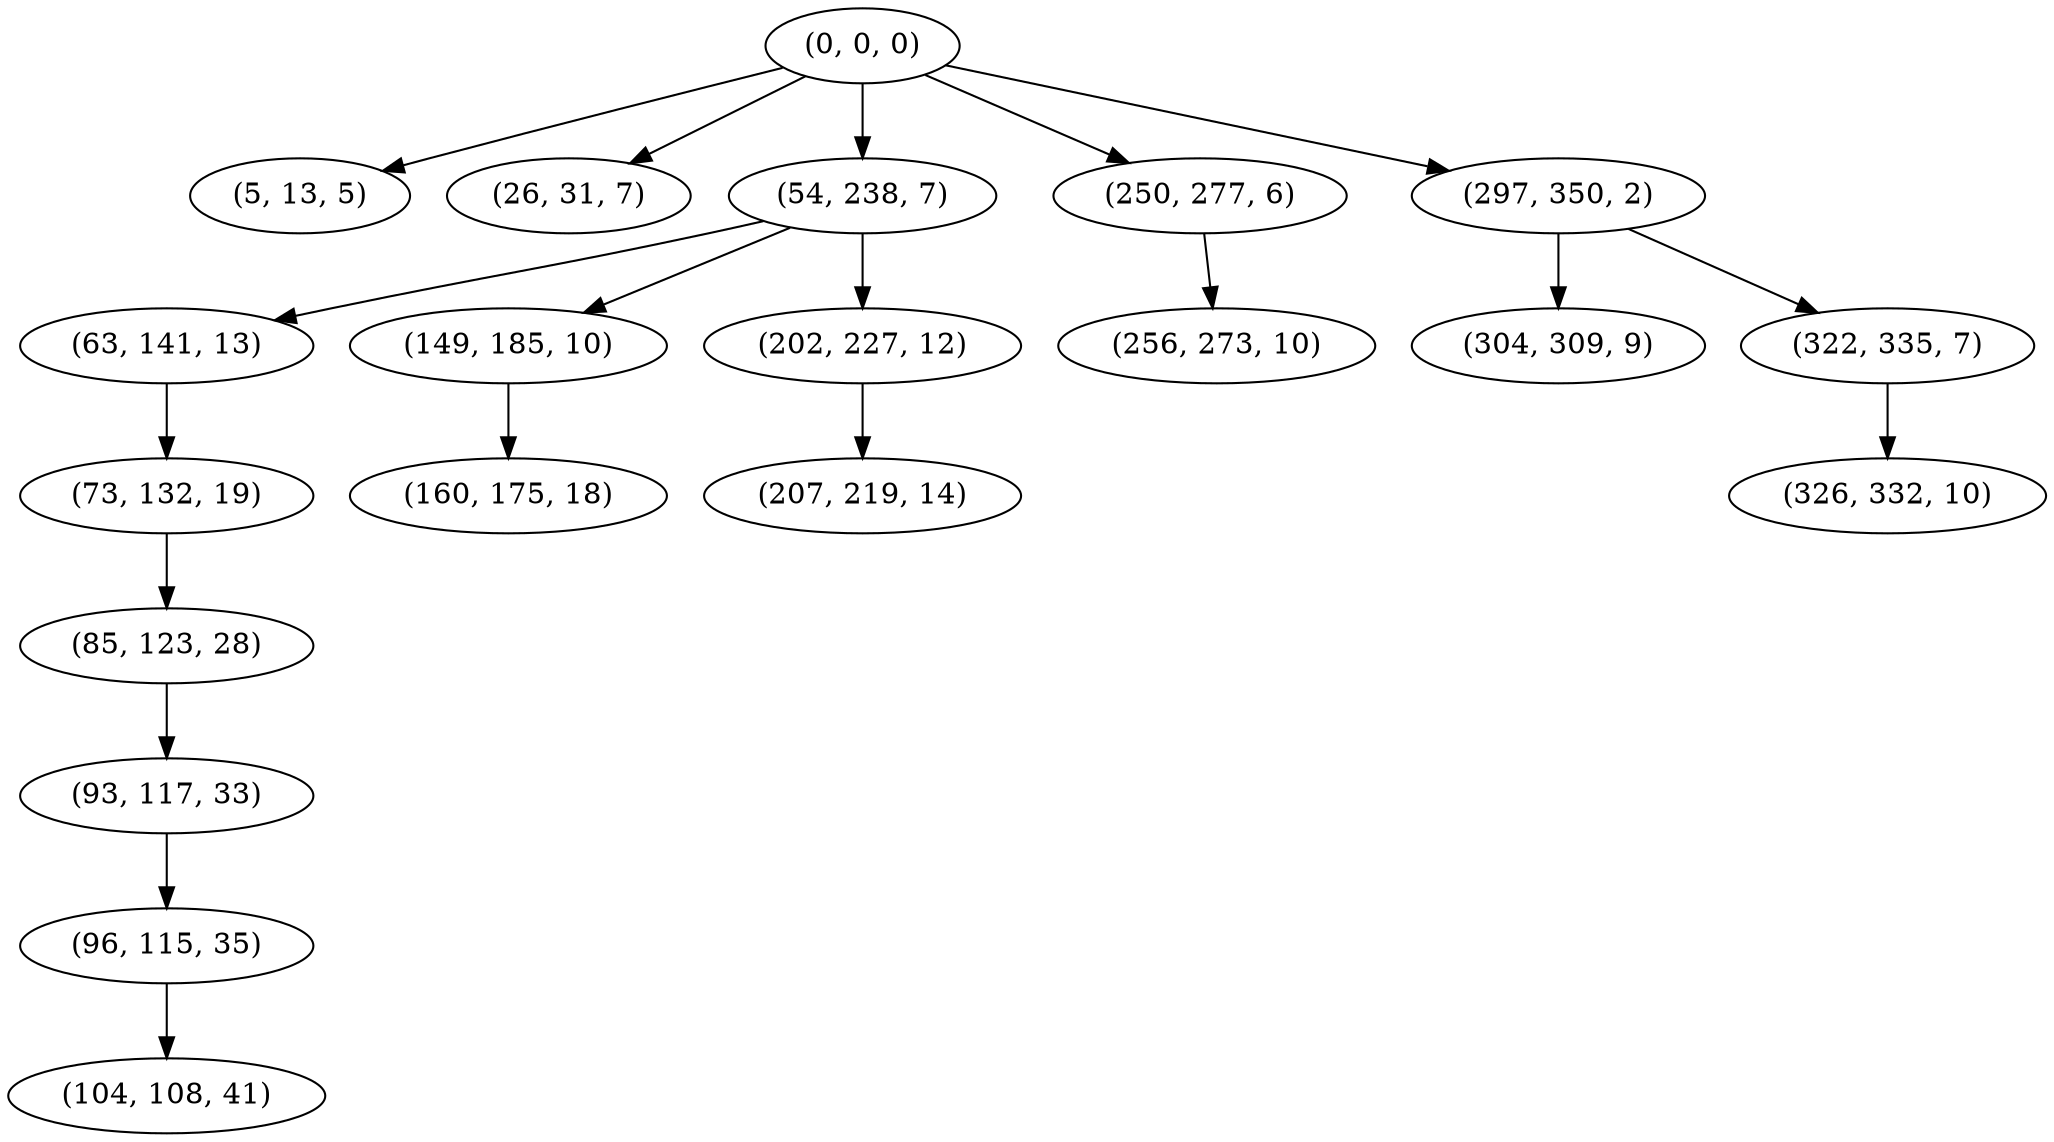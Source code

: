 digraph tree {
    "(0, 0, 0)";
    "(5, 13, 5)";
    "(26, 31, 7)";
    "(54, 238, 7)";
    "(63, 141, 13)";
    "(73, 132, 19)";
    "(85, 123, 28)";
    "(93, 117, 33)";
    "(96, 115, 35)";
    "(104, 108, 41)";
    "(149, 185, 10)";
    "(160, 175, 18)";
    "(202, 227, 12)";
    "(207, 219, 14)";
    "(250, 277, 6)";
    "(256, 273, 10)";
    "(297, 350, 2)";
    "(304, 309, 9)";
    "(322, 335, 7)";
    "(326, 332, 10)";
    "(0, 0, 0)" -> "(5, 13, 5)";
    "(0, 0, 0)" -> "(26, 31, 7)";
    "(0, 0, 0)" -> "(54, 238, 7)";
    "(0, 0, 0)" -> "(250, 277, 6)";
    "(0, 0, 0)" -> "(297, 350, 2)";
    "(54, 238, 7)" -> "(63, 141, 13)";
    "(54, 238, 7)" -> "(149, 185, 10)";
    "(54, 238, 7)" -> "(202, 227, 12)";
    "(63, 141, 13)" -> "(73, 132, 19)";
    "(73, 132, 19)" -> "(85, 123, 28)";
    "(85, 123, 28)" -> "(93, 117, 33)";
    "(93, 117, 33)" -> "(96, 115, 35)";
    "(96, 115, 35)" -> "(104, 108, 41)";
    "(149, 185, 10)" -> "(160, 175, 18)";
    "(202, 227, 12)" -> "(207, 219, 14)";
    "(250, 277, 6)" -> "(256, 273, 10)";
    "(297, 350, 2)" -> "(304, 309, 9)";
    "(297, 350, 2)" -> "(322, 335, 7)";
    "(322, 335, 7)" -> "(326, 332, 10)";
}
